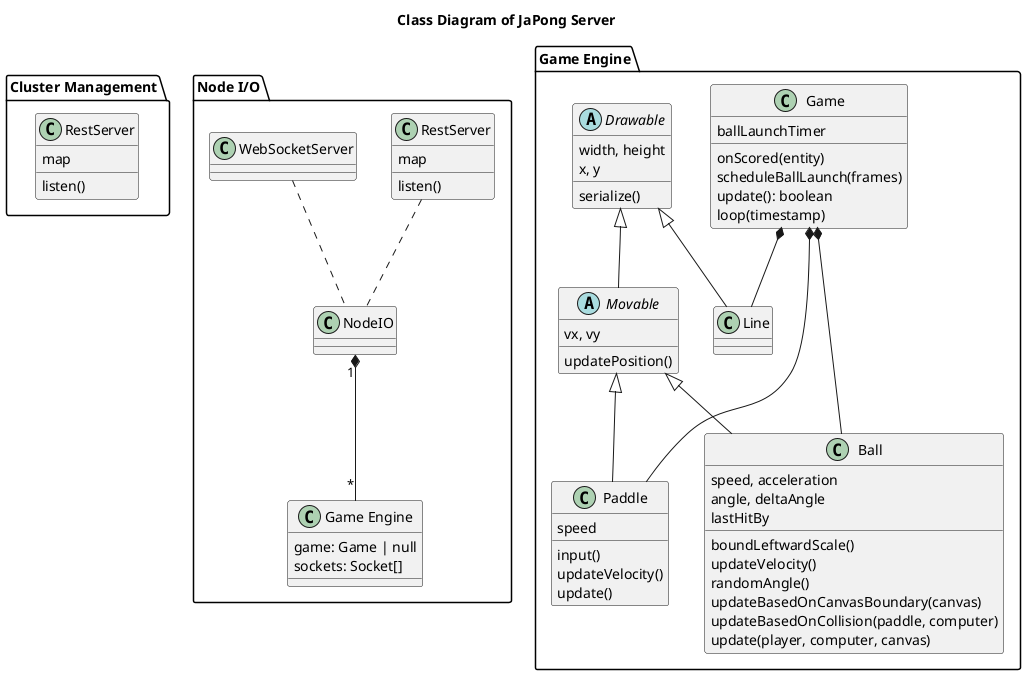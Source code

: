 @startuml

title "Class Diagram of JaPong Server"

package "Cluster Management" as HouseManagement {
    class "RestServer" as RestServerHM {
        map
        listen()
    }
}

package "Node I/O" as NodeIO {
    class "RestServer" as RestServerRM {
        map
        listen()
    }
    RestServerRM .. NodeIO
    
    class WebSocketServer
    WebSocketServer .. NodeIO

    class "Game Engine" as GameEngine {
        game: Game | null
        sockets: Socket[]
    }
    NodeIO "1" *-- "*" GameEngine
}
package "Game Engine" as GameStateManagement {
    class Game {
    ballLaunchTimer
    onScored(entity)
    scheduleBallLaunch(frames)
    update(): boolean
    loop(timestamp)
    }

    class Paddle {
    speed
    input()
    updateVelocity()
    update()
    }

    class Ball {
    speed, acceleration
    angle, deltaAngle
    lastHitBy
    boundLeftwardScale()
    ' boundRightwardScale()
    updateVelocity()
    randomAngle()
    ' flipHorizontally()
    ' boundByCollision(paddle)
    updateBasedOnCanvasBoundary(canvas)
    updateBasedOnCollision(paddle, computer)
    update(player, computer, canvas)
    }

    class Line {
    }

    abstract "Drawable"  as DrawableServer {
    width, height
    x, y
    serialize()
    }

    abstract Movable {
    vx, vy
    updatePosition()
    }

    Game *--- Paddle
    Game *--- Ball
    Game *-- Line

    DrawableServer <|-- Movable
    DrawableServer <|-- Line

    Movable <|-- Paddle
    Movable <|-- Ball
}


@enduml